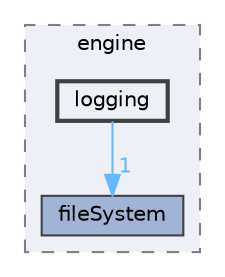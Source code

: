 digraph "techstorm/engine/logging"
{
 // LATEX_PDF_SIZE
  bgcolor="transparent";
  edge [fontname=Helvetica,fontsize=10,labelfontname=Helvetica,labelfontsize=10];
  node [fontname=Helvetica,fontsize=10,shape=box,height=0.2,width=0.4];
  compound=true
  subgraph clusterdir_f0215e67d3150ee964ca241625d804af {
    graph [ bgcolor="#edf0f7", pencolor="grey50", label="engine", fontname=Helvetica,fontsize=10 style="filled,dashed", URL="dir_f0215e67d3150ee964ca241625d804af.html",tooltip=""]
  dir_28642545434c6504d42d05a1d70e8a33 [label="fileSystem", fillcolor="#a2b4d6", color="grey25", style="filled", URL="dir_28642545434c6504d42d05a1d70e8a33.html",tooltip=""];
  dir_add3ec58a8d1482a0bb05357d09cb24a [label="logging", fillcolor="#edf0f7", color="grey25", style="filled,bold", URL="dir_add3ec58a8d1482a0bb05357d09cb24a.html",tooltip=""];
  }
  dir_add3ec58a8d1482a0bb05357d09cb24a->dir_28642545434c6504d42d05a1d70e8a33 [headlabel="1", labeldistance=1.5 headhref="dir_000068_000048.html" href="dir_000068_000048.html" color="steelblue1" fontcolor="steelblue1"];
}
